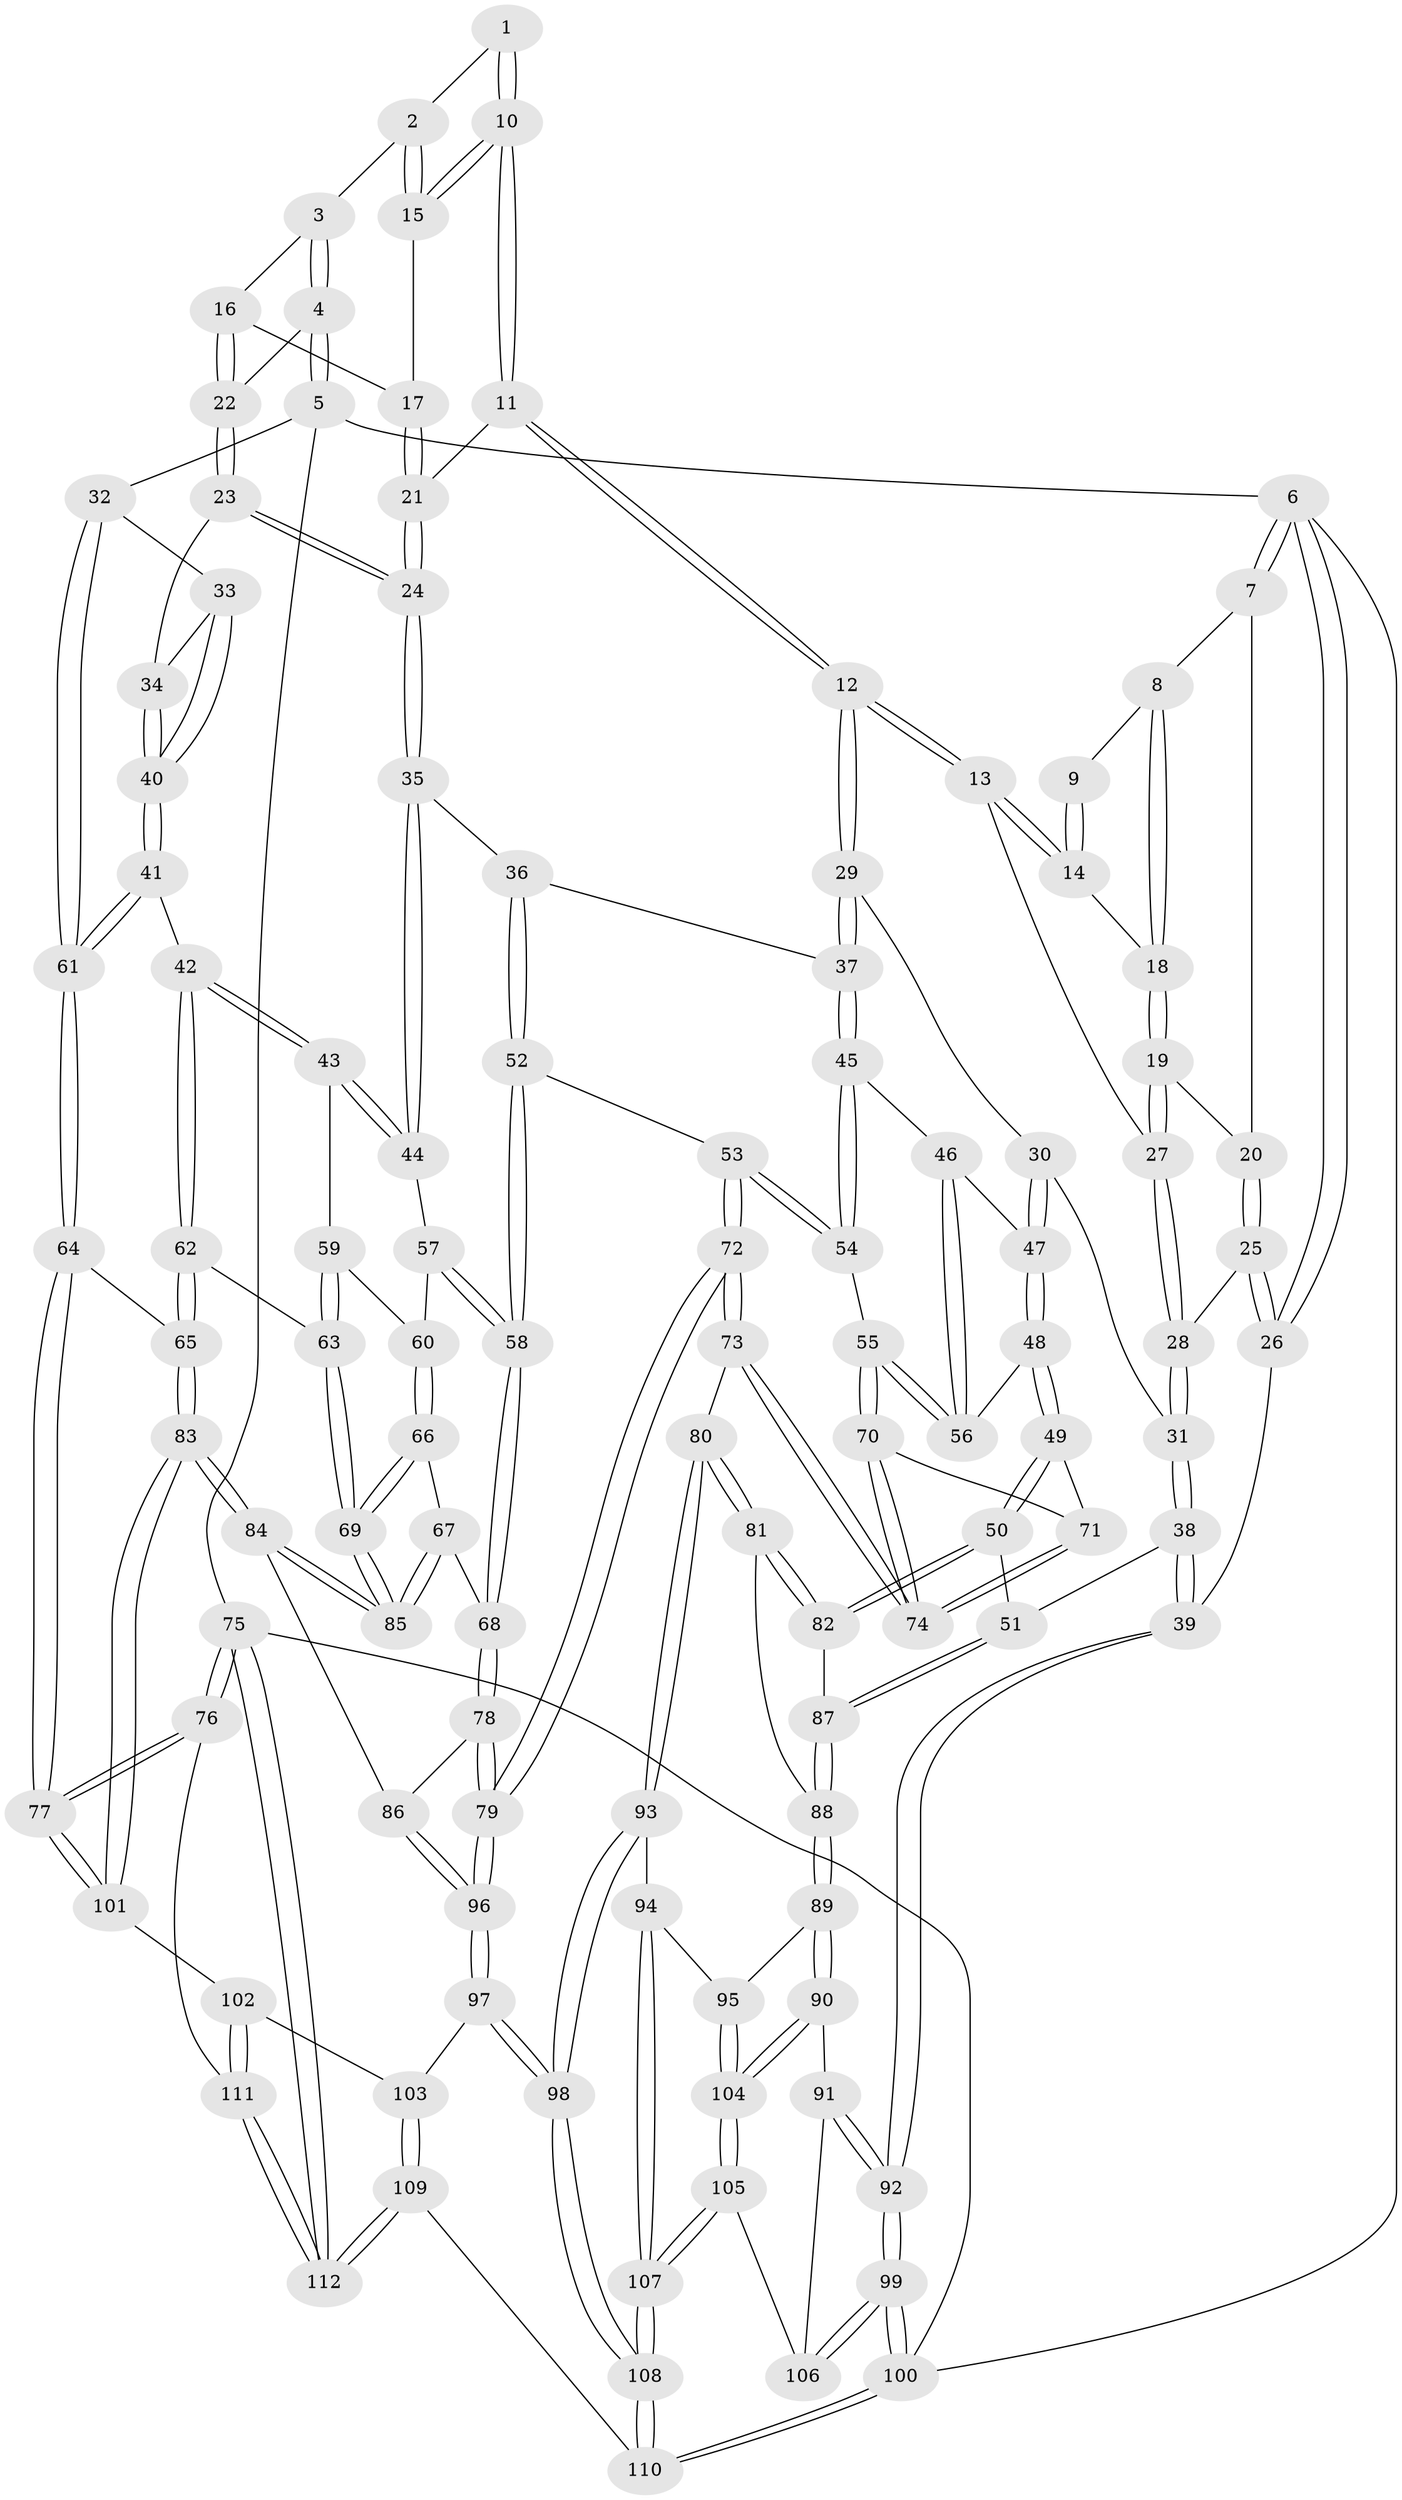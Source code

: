 // Generated by graph-tools (version 1.1) at 2025/00/03/09/25 05:00:46]
// undirected, 112 vertices, 277 edges
graph export_dot {
graph [start="1"]
  node [color=gray90,style=filled];
  1 [pos="+0.4890105545580651+0"];
  2 [pos="+0.5496003856148425+0"];
  3 [pos="+0.628863814130116+0"];
  4 [pos="+1+0"];
  5 [pos="+1+0"];
  6 [pos="+0+0"];
  7 [pos="+0+0"];
  8 [pos="+0.011953517752582762+0"];
  9 [pos="+0.45524244088977706+0"];
  10 [pos="+0.4900002785666672+0.20759116111228734"];
  11 [pos="+0.4742264538759703+0.24427018084149504"];
  12 [pos="+0.44109296025897954+0.26351956767199786"];
  13 [pos="+0.37408883887360894+0.1841590487349429"];
  14 [pos="+0.3537519668700028+0.1446630780623914"];
  15 [pos="+0.5536386187131782+0.1529802524021038"];
  16 [pos="+0.6762868154503778+0.10121929890666344"];
  17 [pos="+0.6580782978593482+0.11400750639971417"];
  18 [pos="+0.24538623386292607+0.11973480278417345"];
  19 [pos="+0.20041757500331023+0.1983443606954661"];
  20 [pos="+0.1133951021621446+0.15839436078310393"];
  21 [pos="+0.570362887117301+0.2554089855387485"];
  22 [pos="+0.7359643384989768+0.16990649099456145"];
  23 [pos="+0.7779076712311667+0.2770952478884857"];
  24 [pos="+0.738891112127847+0.32475254153890787"];
  25 [pos="+0.058181006491445836+0.2493178502276843"];
  26 [pos="+0+0.278669845808476"];
  27 [pos="+0.20567905247525603+0.24607614424076193"];
  28 [pos="+0.19482849575193686+0.3141898896070815"];
  29 [pos="+0.43901574972653257+0.2694590346878607"];
  30 [pos="+0.30214104986185375+0.3465002549806574"];
  31 [pos="+0.20240907370931993+0.33299498832569446"];
  32 [pos="+1+0"];
  33 [pos="+0.9026743480096685+0.211685848815537"];
  34 [pos="+0.7788440241799749+0.2769292801862684"];
  35 [pos="+0.7371982303374325+0.33257487608315484"];
  36 [pos="+0.5455878553377572+0.39784667471585816"];
  37 [pos="+0.4753911683881093+0.3609093652739423"];
  38 [pos="+0.0725738494138886+0.5348047484338555"];
  39 [pos="+0+0.5586875930561459"];
  40 [pos="+1+0.42954754241530324"];
  41 [pos="+1+0.4344822492543199"];
  42 [pos="+0.8590544434825317+0.48432508393305823"];
  43 [pos="+0.8198009342318544+0.45477856462757027"];
  44 [pos="+0.7386864404215906+0.3512139712308647"];
  45 [pos="+0.45693428652850104+0.4148625809532496"];
  46 [pos="+0.42138983058391577+0.4348006977131277"];
  47 [pos="+0.3263547386659719+0.4350236614012379"];
  48 [pos="+0.3209013791077592+0.5026263877181434"];
  49 [pos="+0.2697835473801174+0.5496260824639038"];
  50 [pos="+0.20993099270343188+0.5637101385264531"];
  51 [pos="+0.15108996474714642+0.5719059354199867"];
  52 [pos="+0.5834563642059098+0.5220331798942358"];
  53 [pos="+0.5211137966584947+0.5344544622920238"];
  54 [pos="+0.4793986726882419+0.5178704312126261"];
  55 [pos="+0.4251541228604041+0.5363536285463685"];
  56 [pos="+0.3820494825050332+0.5119622580358467"];
  57 [pos="+0.7297346153455382+0.3688744327207867"];
  58 [pos="+0.6070320878756041+0.5298674241382371"];
  59 [pos="+0.7621411343321115+0.5310971130294763"];
  60 [pos="+0.7319053362167955+0.5381051862237155"];
  61 [pos="+1+0.46767210914412183"];
  62 [pos="+0.8546003411984903+0.577006361291151"];
  63 [pos="+0.8308128975615178+0.5809258669509029"];
  64 [pos="+1+0.6095664228873855"];
  65 [pos="+0.9444491489160003+0.6736643114967961"];
  66 [pos="+0.7281664107856604+0.5425138991639498"];
  67 [pos="+0.6319950440371668+0.5643679545324373"];
  68 [pos="+0.6288073173220948+0.5633355906414637"];
  69 [pos="+0.7705272152413769+0.6087888810202139"];
  70 [pos="+0.4179264918601983+0.5681683063767857"];
  71 [pos="+0.30501355837774813+0.5776700252113116"];
  72 [pos="+0.4653662299053531+0.7247420429578956"];
  73 [pos="+0.4253081841685107+0.7211923865846908"];
  74 [pos="+0.4078547389693373+0.6758421850614258"];
  75 [pos="+1+1"];
  76 [pos="+1+0.8955932794972482"];
  77 [pos="+1+0.8850063163509679"];
  78 [pos="+0.6056638233633503+0.620998441384491"];
  79 [pos="+0.5177556219778795+0.7472685040898005"];
  80 [pos="+0.4238295082674118+0.722071970842344"];
  81 [pos="+0.3783749795113895+0.7200536878223905"];
  82 [pos="+0.34944640779776454+0.7022426865869515"];
  83 [pos="+0.8543724046740534+0.7778271737939455"];
  84 [pos="+0.7408852286676201+0.7415422773203512"];
  85 [pos="+0.7339673252622757+0.6620289091192324"];
  86 [pos="+0.7235697089276615+0.748420965722774"];
  87 [pos="+0.17881087194327816+0.6334861935037731"];
  88 [pos="+0.21512184633413758+0.7574955233584011"];
  89 [pos="+0.20747043614797064+0.7836584188348751"];
  90 [pos="+0.1927782162348511+0.7994884691691765"];
  91 [pos="+0.1690374336180773+0.806191480156123"];
  92 [pos="+0+0.725476779105058"];
  93 [pos="+0.3953132279525787+0.7756630895914453"];
  94 [pos="+0.32063713259221766+0.8442604904041912"];
  95 [pos="+0.3058549652670867+0.8395294019640767"];
  96 [pos="+0.5877270740407817+0.8230766083372271"];
  97 [pos="+0.5876614345129667+0.8543233073324457"];
  98 [pos="+0.4338439502735358+1"];
  99 [pos="+0+1"];
  100 [pos="+0+1"];
  101 [pos="+0.8682718265706739+0.8402938938637887"];
  102 [pos="+0.8597785368276266+0.8952651653488489"];
  103 [pos="+0.6860161083884901+0.9195107514353398"];
  104 [pos="+0.22254768546355908+0.9058048301539599"];
  105 [pos="+0.22566635917148997+0.9403716976489526"];
  106 [pos="+0.09646977968896829+0.9342230441543611"];
  107 [pos="+0.3452634405267142+1"];
  108 [pos="+0.4062242132929472+1"];
  109 [pos="+0.7931138017170172+1"];
  110 [pos="+0.4062241075132184+1"];
  111 [pos="+0.8720325983565015+0.9408641335090092"];
  112 [pos="+0.8723426347623662+1"];
  1 -- 2;
  1 -- 10;
  1 -- 10;
  2 -- 3;
  2 -- 15;
  2 -- 15;
  3 -- 4;
  3 -- 4;
  3 -- 16;
  4 -- 5;
  4 -- 5;
  4 -- 22;
  5 -- 6;
  5 -- 32;
  5 -- 75;
  6 -- 7;
  6 -- 7;
  6 -- 26;
  6 -- 26;
  6 -- 100;
  7 -- 8;
  7 -- 20;
  8 -- 9;
  8 -- 18;
  8 -- 18;
  9 -- 14;
  9 -- 14;
  10 -- 11;
  10 -- 11;
  10 -- 15;
  10 -- 15;
  11 -- 12;
  11 -- 12;
  11 -- 21;
  12 -- 13;
  12 -- 13;
  12 -- 29;
  12 -- 29;
  13 -- 14;
  13 -- 14;
  13 -- 27;
  14 -- 18;
  15 -- 17;
  16 -- 17;
  16 -- 22;
  16 -- 22;
  17 -- 21;
  17 -- 21;
  18 -- 19;
  18 -- 19;
  19 -- 20;
  19 -- 27;
  19 -- 27;
  20 -- 25;
  20 -- 25;
  21 -- 24;
  21 -- 24;
  22 -- 23;
  22 -- 23;
  23 -- 24;
  23 -- 24;
  23 -- 34;
  24 -- 35;
  24 -- 35;
  25 -- 26;
  25 -- 26;
  25 -- 28;
  26 -- 39;
  27 -- 28;
  27 -- 28;
  28 -- 31;
  28 -- 31;
  29 -- 30;
  29 -- 37;
  29 -- 37;
  30 -- 31;
  30 -- 47;
  30 -- 47;
  31 -- 38;
  31 -- 38;
  32 -- 33;
  32 -- 61;
  32 -- 61;
  33 -- 34;
  33 -- 40;
  33 -- 40;
  34 -- 40;
  34 -- 40;
  35 -- 36;
  35 -- 44;
  35 -- 44;
  36 -- 37;
  36 -- 52;
  36 -- 52;
  37 -- 45;
  37 -- 45;
  38 -- 39;
  38 -- 39;
  38 -- 51;
  39 -- 92;
  39 -- 92;
  40 -- 41;
  40 -- 41;
  41 -- 42;
  41 -- 61;
  41 -- 61;
  42 -- 43;
  42 -- 43;
  42 -- 62;
  42 -- 62;
  43 -- 44;
  43 -- 44;
  43 -- 59;
  44 -- 57;
  45 -- 46;
  45 -- 54;
  45 -- 54;
  46 -- 47;
  46 -- 56;
  46 -- 56;
  47 -- 48;
  47 -- 48;
  48 -- 49;
  48 -- 49;
  48 -- 56;
  49 -- 50;
  49 -- 50;
  49 -- 71;
  50 -- 51;
  50 -- 82;
  50 -- 82;
  51 -- 87;
  51 -- 87;
  52 -- 53;
  52 -- 58;
  52 -- 58;
  53 -- 54;
  53 -- 54;
  53 -- 72;
  53 -- 72;
  54 -- 55;
  55 -- 56;
  55 -- 56;
  55 -- 70;
  55 -- 70;
  57 -- 58;
  57 -- 58;
  57 -- 60;
  58 -- 68;
  58 -- 68;
  59 -- 60;
  59 -- 63;
  59 -- 63;
  60 -- 66;
  60 -- 66;
  61 -- 64;
  61 -- 64;
  62 -- 63;
  62 -- 65;
  62 -- 65;
  63 -- 69;
  63 -- 69;
  64 -- 65;
  64 -- 77;
  64 -- 77;
  65 -- 83;
  65 -- 83;
  66 -- 67;
  66 -- 69;
  66 -- 69;
  67 -- 68;
  67 -- 85;
  67 -- 85;
  68 -- 78;
  68 -- 78;
  69 -- 85;
  69 -- 85;
  70 -- 71;
  70 -- 74;
  70 -- 74;
  71 -- 74;
  71 -- 74;
  72 -- 73;
  72 -- 73;
  72 -- 79;
  72 -- 79;
  73 -- 74;
  73 -- 74;
  73 -- 80;
  75 -- 76;
  75 -- 76;
  75 -- 112;
  75 -- 112;
  75 -- 100;
  76 -- 77;
  76 -- 77;
  76 -- 111;
  77 -- 101;
  77 -- 101;
  78 -- 79;
  78 -- 79;
  78 -- 86;
  79 -- 96;
  79 -- 96;
  80 -- 81;
  80 -- 81;
  80 -- 93;
  80 -- 93;
  81 -- 82;
  81 -- 82;
  81 -- 88;
  82 -- 87;
  83 -- 84;
  83 -- 84;
  83 -- 101;
  83 -- 101;
  84 -- 85;
  84 -- 85;
  84 -- 86;
  86 -- 96;
  86 -- 96;
  87 -- 88;
  87 -- 88;
  88 -- 89;
  88 -- 89;
  89 -- 90;
  89 -- 90;
  89 -- 95;
  90 -- 91;
  90 -- 104;
  90 -- 104;
  91 -- 92;
  91 -- 92;
  91 -- 106;
  92 -- 99;
  92 -- 99;
  93 -- 94;
  93 -- 98;
  93 -- 98;
  94 -- 95;
  94 -- 107;
  94 -- 107;
  95 -- 104;
  95 -- 104;
  96 -- 97;
  96 -- 97;
  97 -- 98;
  97 -- 98;
  97 -- 103;
  98 -- 108;
  98 -- 108;
  99 -- 100;
  99 -- 100;
  99 -- 106;
  99 -- 106;
  100 -- 110;
  100 -- 110;
  101 -- 102;
  102 -- 103;
  102 -- 111;
  102 -- 111;
  103 -- 109;
  103 -- 109;
  104 -- 105;
  104 -- 105;
  105 -- 106;
  105 -- 107;
  105 -- 107;
  107 -- 108;
  107 -- 108;
  108 -- 110;
  108 -- 110;
  109 -- 110;
  109 -- 112;
  109 -- 112;
  111 -- 112;
  111 -- 112;
}
